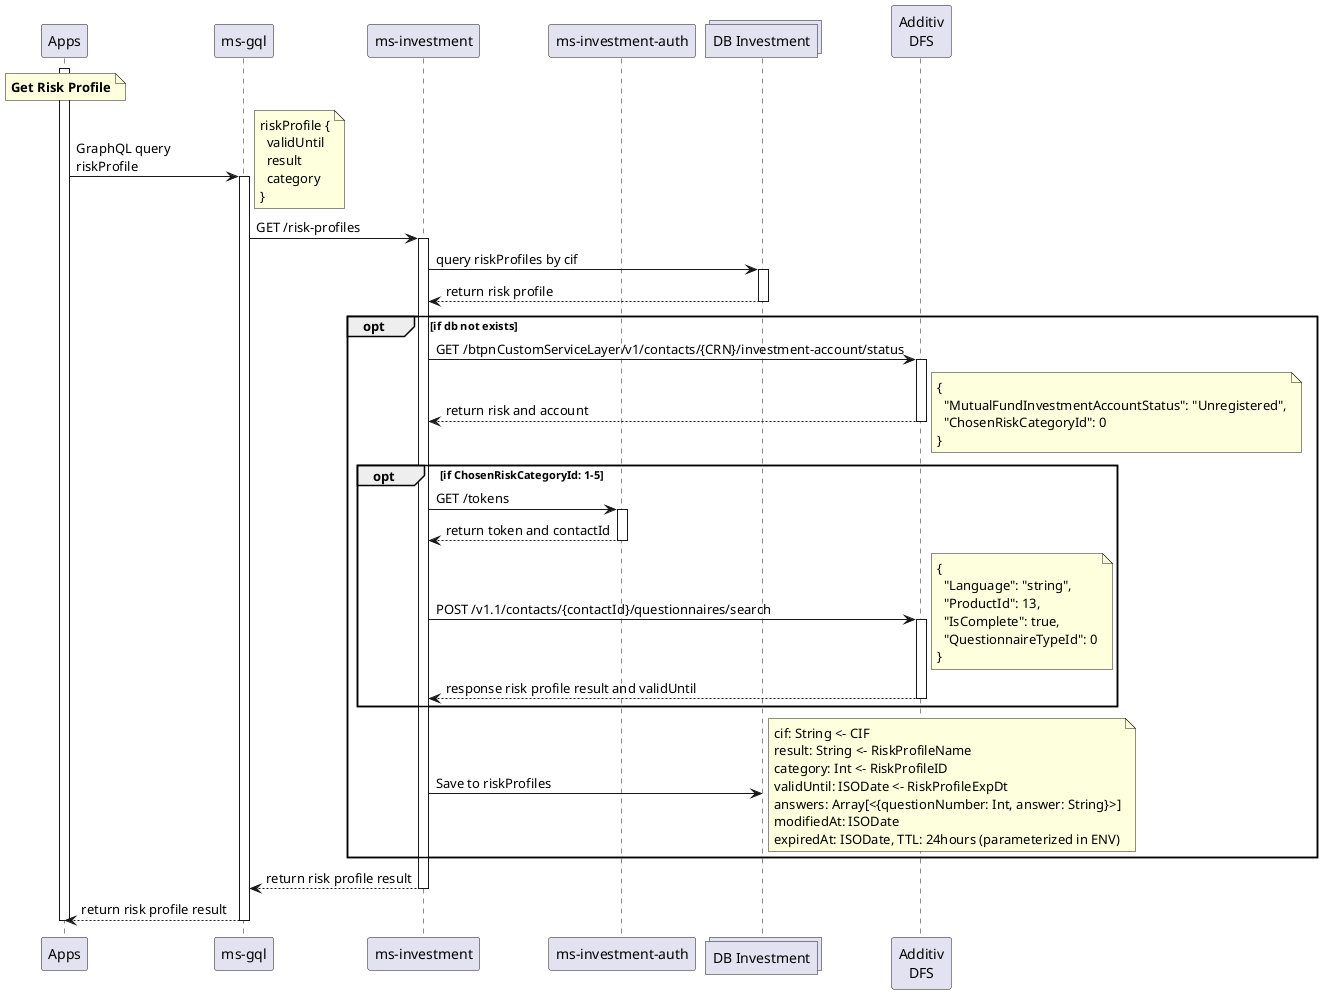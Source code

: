 @startuml risk profiles
participant "Apps" as app
participant "ms-gql" as gql
participant "ms-investment" as ms
participant "ms-investment-auth" as auth
collections "DB Investment" as db
participant "Additiv\nDFS" as dfs

activate app
note over app: **Get Risk Profile**
app -> gql: GraphQL query\nriskProfile
activate gql
note right
riskProfile {
  validUntil
  result
  category
}
end note
gql -> ms: GET /risk-profiles
activate ms
ms -> db: query riskProfiles by cif
activate db
db --> ms: return risk profile
deactivate db
opt if db not exists
ms -> dfs: GET /btpnCustomServiceLayer/v1/contacts/{CRN}/investment-account/status
activate dfs
dfs --> ms: return risk and account
note right
{
  "MutualFundInvestmentAccountStatus": "Unregistered",
  "ChosenRiskCategoryId": 0
}
end note
deactivate dfs
opt if ChosenRiskCategoryId: 1-5
ms -> auth: GET /tokens
activate auth
auth --> ms: return token and contactId
deactivate auth
ms -> dfs: POST /v1.1/contacts/{contactId}/questionnaires/search
note right
{
  "Language": "string",
  "ProductId": 13,
  "IsComplete": true,
  "QuestionnaireTypeId": 0
}
end note
activate dfs
dfs --> ms: response risk profile result and validUntil
deactivate dfs
end
ms -> db: Save to riskProfiles
note right
cif: String <- CIF
result: String <- RiskProfileName
category: Int <- RiskProfileID
validUntil: ISODate <- RiskProfileExpDt
answers: Array[<{questionNumber: Int, answer: String}>]
modifiedAt: ISODate
expiredAt: ISODate, TTL: 24hours (parameterized in ENV)
end note
end
ms --> gql: return risk profile result
deactivate ms
gql --> app: return risk profile result
deactivate gql
deactivate app
@enduml